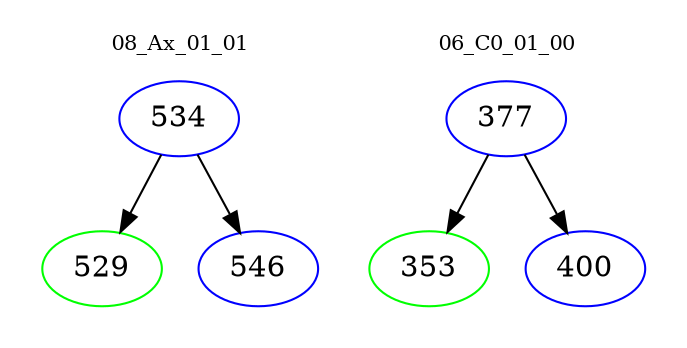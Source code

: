 digraph{
subgraph cluster_0 {
color = white
label = "08_Ax_01_01";
fontsize=10;
T0_534 [label="534", color="blue"]
T0_534 -> T0_529 [color="black"]
T0_529 [label="529", color="green"]
T0_534 -> T0_546 [color="black"]
T0_546 [label="546", color="blue"]
}
subgraph cluster_1 {
color = white
label = "06_C0_01_00";
fontsize=10;
T1_377 [label="377", color="blue"]
T1_377 -> T1_353 [color="black"]
T1_353 [label="353", color="green"]
T1_377 -> T1_400 [color="black"]
T1_400 [label="400", color="blue"]
}
}

